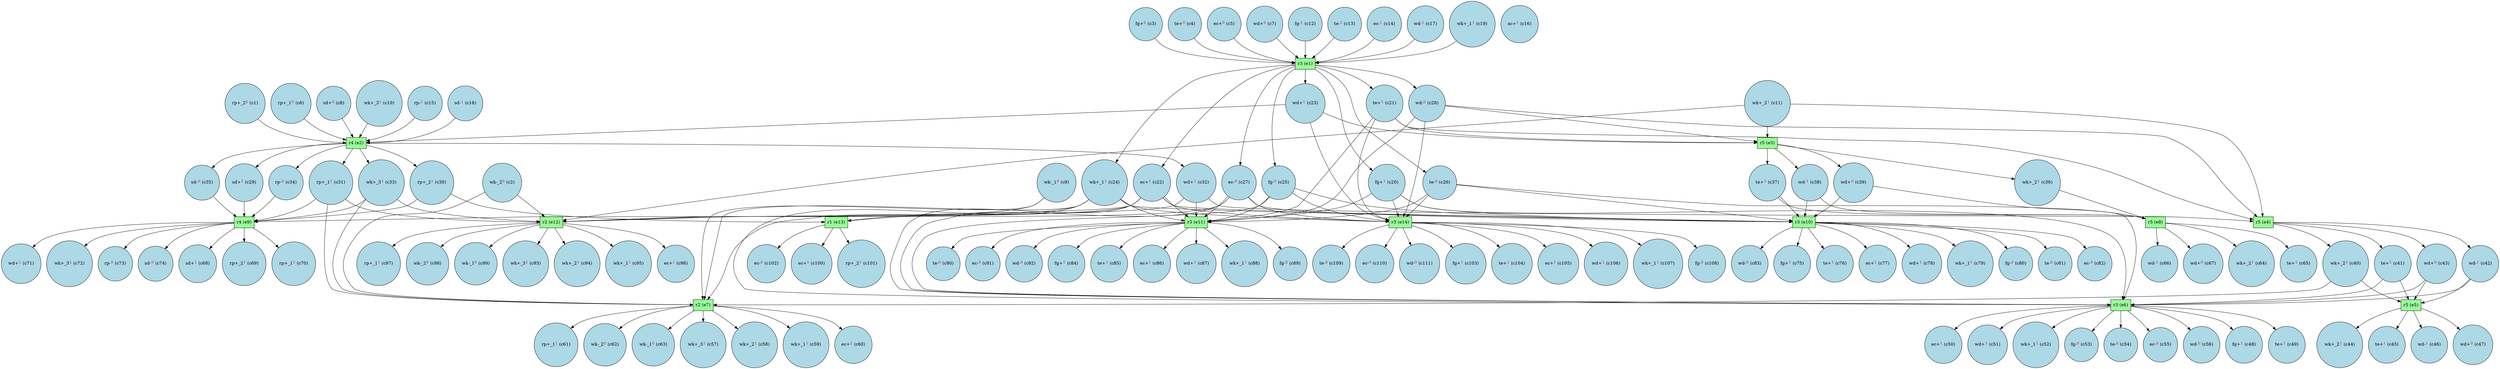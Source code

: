 digraph test {
  c1 -> e2;
  c2 -> e7;
  c2 -> e12;
  c3 -> e1;
  c4 -> e1;
  c5 -> e1;
  c6 -> e2;
  c7 -> e1;
  c8 -> e2;
  c9 -> e7;
  c9 -> e12;
  c10 -> e2;
  c11 -> e4;
  c11 -> e12;
  c11 -> e3;
  c12 -> e1;
  c13 -> e1;
  c14 -> e1;
  c15 -> e2;
  c17 -> e1;
  c18 -> e2;
  c19 -> e1;
  e1 -> c20;
  c20 -> e6;
  c20 -> e10;
  c20 -> e11;
  c20 -> e14;
  e1 -> c21;
  c21 -> e4;
  c21 -> e11;
  c21 -> e3;
  c21 -> e14;
  e1 -> c22;
  c22 -> e6;
  c22 -> e7;
  c22 -> e10;
  c22 -> e11;
  c22 -> e12;
  c22 -> e13;
  c22 -> e14;
  e1 -> c23;
  c23 -> e3;
  c23 -> e2;
  c23 -> e14;
  e1 -> c24;
  c24 -> e6;
  c24 -> e7;
  c24 -> e10;
  c24 -> e11;
  c24 -> e12;
  c24 -> e14;
  e1 -> c25;
  c25 -> e6;
  c25 -> e10;
  c25 -> e11;
  c25 -> e14;
  e1 -> c26;
  c26 -> e6;
  c26 -> e10;
  c26 -> e11;
  c26 -> e14;
  e1 -> c27;
  c27 -> e6;
  c27 -> e10;
  c27 -> e11;
  c27 -> e13;
  c27 -> e14;
  e1 -> c28;
  c28 -> e4;
  c28 -> e11;
  c28 -> e3;
  c28 -> e14;
  e2 -> c29;
  c29 -> e9;
  e2 -> c30;
  c30 -> e9;
  c30 -> e13;
  e2 -> c31;
  c31 -> e7;
  c31 -> e9;
  c31 -> e12;
  e2 -> c32;
  c32 -> e4;
  c32 -> e9;
  c32 -> e11;
  e2 -> c33;
  c33 -> e7;
  c33 -> e9;
  c33 -> e12;
  e2 -> c34;
  c34 -> e9;
  e2 -> c35;
  c35 -> e9;
  e3 -> c36;
  c36 -> e8;
  e3 -> c37;
  c37 -> e8;
  c37 -> e10;
  e3 -> c38;
  c38 -> e8;
  c38 -> e10;
  e3 -> c39;
  c39 -> e8;
  c39 -> e10;
  e4 -> c40;
  c40 -> e5;
  c40 -> e7;
  e4 -> c41;
  c41 -> e5;
  c41 -> e6;
  e4 -> c42;
  c42 -> e5;
  c42 -> e6;
  e4 -> c43;
  c43 -> e5;
  c43 -> e6;
  e5 -> c44;
  e5 -> c45;
  e5 -> c46;
  e5 -> c47;
  e6 -> c48;
  e6 -> c49;
  e6 -> c50;
  e6 -> c51;
  e6 -> c52;
  e6 -> c53;
  e6 -> c54;
  e6 -> c55;
  e6 -> c56;
  e7 -> c57;
  e7 -> c58;
  e7 -> c59;
  e7 -> c60;
  e7 -> c61;
  e7 -> c62;
  e7 -> c63;
  e8 -> c64;
  e8 -> c65;
  e8 -> c66;
  e8 -> c67;
  e9 -> c68;
  e9 -> c69;
  e9 -> c70;
  e9 -> c71;
  e9 -> c72;
  e9 -> c73;
  e9 -> c74;
  e10 -> c75;
  e10 -> c76;
  e10 -> c77;
  e10 -> c78;
  e10 -> c79;
  e10 -> c80;
  e10 -> c81;
  e10 -> c82;
  e10 -> c83;
  e11 -> c84;
  e11 -> c85;
  e11 -> c86;
  e11 -> c87;
  e11 -> c88;
  e11 -> c89;
  e11 -> c90;
  e11 -> c91;
  e11 -> c92;
  e12 -> c93;
  e12 -> c94;
  e12 -> c95;
  e12 -> c96;
  e12 -> c97;
  e12 -> c98;
  e12 -> c99;
  e13 -> c100;
  e13 -> c101;
  e13 -> c102;
  e14 -> c103;
  e14 -> c104;
  e14 -> c105;
  e14 -> c106;
  e14 -> c107;
  e14 -> c108;
  e14 -> c109;
  e14 -> c110;
  e14 -> c111;
  c1 [fillcolor=lightblue label= <rp+_2<FONT COLOR="red"><SUP>0</SUP></FONT>&nbsp;(c1)> shape=circle style=filled];
  c2 [fillcolor=lightblue label= <wk-_2<FONT COLOR="red"><SUP>0</SUP></FONT>&nbsp;(c2)> shape=circle style=filled];
  c3 [fillcolor=lightblue label= <fg+<FONT COLOR="red"><SUP>0</SUP></FONT>&nbsp;(c3)> shape=circle style=filled];
  c4 [fillcolor=lightblue label= <te+<FONT COLOR="red"><SUP>0</SUP></FONT>&nbsp;(c4)> shape=circle style=filled];
  c5 [fillcolor=lightblue label= <ec+<FONT COLOR="red"><SUP>0</SUP></FONT>&nbsp;(c5)> shape=circle style=filled];
  c6 [fillcolor=lightblue label= <rp+_1<FONT COLOR="red"><SUP>0</SUP></FONT>&nbsp;(c6)> shape=circle style=filled];
  c7 [fillcolor=lightblue label= <wd+<FONT COLOR="red"><SUP>0</SUP></FONT>&nbsp;(c7)> shape=circle style=filled];
  c8 [fillcolor=lightblue label= <sd+<FONT COLOR="red"><SUP>0</SUP></FONT>&nbsp;(c8)> shape=circle style=filled];
  c9 [fillcolor=lightblue label= <wk-_1<FONT COLOR="red"><SUP>0</SUP></FONT>&nbsp;(c9)> shape=circle style=filled];
  c10 [fillcolor=lightblue label= <wk+_3<FONT COLOR="red"><SUP>1</SUP></FONT>&nbsp;(c10)> shape=circle style=filled];
  c11 [fillcolor=lightblue label= <wk+_2<FONT COLOR="red"><SUP>1</SUP></FONT>&nbsp;(c11)> shape=circle style=filled];
  c12 [fillcolor=lightblue label= <fg-<FONT COLOR="red"><SUP>1</SUP></FONT>&nbsp;(c12)> shape=circle style=filled];
  c13 [fillcolor=lightblue label= <te-<FONT COLOR="red"><SUP>1</SUP></FONT>&nbsp;(c13)> shape=circle style=filled];
  c14 [fillcolor=lightblue label= <ec-<FONT COLOR="red"><SUP>1</SUP></FONT>&nbsp;(c14)> shape=circle style=filled];
  c15 [fillcolor=lightblue label= <rp-<FONT COLOR="red"><SUP>1</SUP></FONT>&nbsp;(c15)> shape=circle style=filled];
  c16 [fillcolor=lightblue label= <ac+<FONT COLOR="red"><SUP>1</SUP></FONT>&nbsp;(c16)> shape=circle style=filled];
  c17 [fillcolor=lightblue label= <wd-<FONT COLOR="red"><SUP>1</SUP></FONT>&nbsp;(c17)> shape=circle style=filled];
  c18 [fillcolor=lightblue label= <sd-<FONT COLOR="red"><SUP>1</SUP></FONT>&nbsp;(c18)> shape=circle style=filled];
  c19 [fillcolor=lightblue label= <wk+_1<FONT COLOR="red"><SUP>1</SUP></FONT>&nbsp;(c19)> shape=circle style=filled];
  c20 [fillcolor=lightblue label= <fg+<FONT COLOR="red"><SUP>1</SUP></FONT>&nbsp;(c20)> shape=circle style=filled];
  c21 [fillcolor=lightblue label= <te+<FONT COLOR="red"><SUP>1</SUP></FONT>&nbsp;(c21)> shape=circle style=filled];
  c22 [fillcolor=lightblue label= <ec+<FONT COLOR="red"><SUP>1</SUP></FONT>&nbsp;(c22)> shape=circle style=filled];
  c23 [fillcolor=lightblue label= <wd+<FONT COLOR="red"><SUP>1</SUP></FONT>&nbsp;(c23)> shape=circle style=filled];
  c24 [fillcolor=lightblue label= <wk+_1<FONT COLOR="red"><SUP>1</SUP></FONT>&nbsp;(c24)> shape=circle style=filled];
  c25 [fillcolor=lightblue label= <fg-<FONT COLOR="red"><SUP>0</SUP></FONT>&nbsp;(c25)> shape=circle style=filled];
  c26 [fillcolor=lightblue label= <te-<FONT COLOR="red"><SUP>0</SUP></FONT>&nbsp;(c26)> shape=circle style=filled];
  c27 [fillcolor=lightblue label= <ec-<FONT COLOR="red"><SUP>0</SUP></FONT>&nbsp;(c27)> shape=circle style=filled];
  c28 [fillcolor=lightblue label= <wd-<FONT COLOR="red"><SUP>0</SUP></FONT>&nbsp;(c28)> shape=circle style=filled];
  c29 [fillcolor=lightblue label= <sd+<FONT COLOR="red"><SUP>1</SUP></FONT>&nbsp;(c29)> shape=circle style=filled];
  c30 [fillcolor=lightblue label= <rp+_2<FONT COLOR="red"><SUP>1</SUP></FONT>&nbsp;(c30)> shape=circle style=filled];
  c31 [fillcolor=lightblue label= <rp+_1<FONT COLOR="red"><SUP>1</SUP></FONT>&nbsp;(c31)> shape=circle style=filled];
  c32 [fillcolor=lightblue label= <wd+<FONT COLOR="red"><SUP>1</SUP></FONT>&nbsp;(c32)> shape=circle style=filled];
  c33 [fillcolor=lightblue label= <wk+_3<FONT COLOR="red"><SUP>1</SUP></FONT>&nbsp;(c33)> shape=circle style=filled];
  c34 [fillcolor=lightblue label= <rp-<FONT COLOR="red"><SUP>0</SUP></FONT>&nbsp;(c34)> shape=circle style=filled];
  c35 [fillcolor=lightblue label= <sd-<FONT COLOR="red"><SUP>0</SUP></FONT>&nbsp;(c35)> shape=circle style=filled];
  c36 [fillcolor=lightblue label= <wk+_2<FONT COLOR="red"><SUP>1</SUP></FONT>&nbsp;(c36)> shape=circle style=filled];
  c37 [fillcolor=lightblue label= <te+<FONT COLOR="red"><SUP>1</SUP></FONT>&nbsp;(c37)> shape=circle style=filled];
  c38 [fillcolor=lightblue label= <wd-<FONT COLOR="red"><SUP>1</SUP></FONT>&nbsp;(c38)> shape=circle style=filled];
  c39 [fillcolor=lightblue label= <wd+<FONT COLOR="red"><SUP>0</SUP></FONT>&nbsp;(c39)> shape=circle style=filled];
  c40 [fillcolor=lightblue label= <wk+_2<FONT COLOR="red"><SUP>1</SUP></FONT>&nbsp;(c40)> shape=circle style=filled];
  c41 [fillcolor=lightblue label= <te+<FONT COLOR="red"><SUP>1</SUP></FONT>&nbsp;(c41)> shape=circle style=filled];
  c42 [fillcolor=lightblue label= <wd-<FONT COLOR="red"><SUP>1</SUP></FONT>&nbsp;(c42)> shape=circle style=filled];
  c43 [fillcolor=lightblue label= <wd+<FONT COLOR="red"><SUP>0</SUP></FONT>&nbsp;(c43)> shape=circle style=filled];
  c44 [fillcolor=lightblue label= <wk+_2<FONT COLOR="red"><SUP>1</SUP></FONT>&nbsp;(c44)> shape=circle style=filled];
  c45 [fillcolor=lightblue label= <te+<FONT COLOR="red"><SUP>1</SUP></FONT>&nbsp;(c45)> shape=circle style=filled];
  c46 [fillcolor=lightblue label= <wd-<FONT COLOR="red"><SUP>1</SUP></FONT>&nbsp;(c46)> shape=circle style=filled];
  c47 [fillcolor=lightblue label= <wd+<FONT COLOR="red"><SUP>0</SUP></FONT>&nbsp;(c47)> shape=circle style=filled];
  c48 [fillcolor=lightblue label= <fg+<FONT COLOR="red"><SUP>1</SUP></FONT>&nbsp;(c48)> shape=circle style=filled];
  c49 [fillcolor=lightblue label= <te+<FONT COLOR="red"><SUP>1</SUP></FONT>&nbsp;(c49)> shape=circle style=filled];
  c50 [fillcolor=lightblue label= <ec+<FONT COLOR="red"><SUP>1</SUP></FONT>&nbsp;(c50)> shape=circle style=filled];
  c51 [fillcolor=lightblue label= <wd+<FONT COLOR="red"><SUP>1</SUP></FONT>&nbsp;(c51)> shape=circle style=filled];
  c52 [fillcolor=lightblue label= <wk+_1<FONT COLOR="red"><SUP>1</SUP></FONT>&nbsp;(c52)> shape=circle style=filled];
  c53 [fillcolor=lightblue label= <fg-<FONT COLOR="red"><SUP>0</SUP></FONT>&nbsp;(c53)> shape=circle style=filled];
  c54 [fillcolor=lightblue label= <te-<FONT COLOR="red"><SUP>0</SUP></FONT>&nbsp;(c54)> shape=circle style=filled];
  c55 [fillcolor=lightblue label= <ec-<FONT COLOR="red"><SUP>0</SUP></FONT>&nbsp;(c55)> shape=circle style=filled];
  c56 [fillcolor=lightblue label= <wd-<FONT COLOR="red"><SUP>0</SUP></FONT>&nbsp;(c56)> shape=circle style=filled];
  c57 [fillcolor=lightblue label= <wk+_3<FONT COLOR="red"><SUP>1</SUP></FONT>&nbsp;(c57)> shape=circle style=filled];
  c58 [fillcolor=lightblue label= <wk+_2<FONT COLOR="red"><SUP>1</SUP></FONT>&nbsp;(c58)> shape=circle style=filled];
  c59 [fillcolor=lightblue label= <wk+_1<FONT COLOR="red"><SUP>1</SUP></FONT>&nbsp;(c59)> shape=circle style=filled];
  c60 [fillcolor=lightblue label= <ec+<FONT COLOR="red"><SUP>1</SUP></FONT>&nbsp;(c60)> shape=circle style=filled];
  c61 [fillcolor=lightblue label= <rp+_1<FONT COLOR="red"><SUP>1</SUP></FONT>&nbsp;(c61)> shape=circle style=filled];
  c62 [fillcolor=lightblue label= <wk-_2<FONT COLOR="red"><SUP>0</SUP></FONT>&nbsp;(c62)> shape=circle style=filled];
  c63 [fillcolor=lightblue label= <wk-_1<FONT COLOR="red"><SUP>0</SUP></FONT>&nbsp;(c63)> shape=circle style=filled];
  c64 [fillcolor=lightblue label= <wk+_2<FONT COLOR="red"><SUP>1</SUP></FONT>&nbsp;(c64)> shape=circle style=filled];
  c65 [fillcolor=lightblue label= <te+<FONT COLOR="red"><SUP>1</SUP></FONT>&nbsp;(c65)> shape=circle style=filled];
  c66 [fillcolor=lightblue label= <wd-<FONT COLOR="red"><SUP>1</SUP></FONT>&nbsp;(c66)> shape=circle style=filled];
  c67 [fillcolor=lightblue label= <wd+<FONT COLOR="red"><SUP>0</SUP></FONT>&nbsp;(c67)> shape=circle style=filled];
  c68 [fillcolor=lightblue label= <sd+<FONT COLOR="red"><SUP>1</SUP></FONT>&nbsp;(c68)> shape=circle style=filled];
  c69 [fillcolor=lightblue label= <rp+_2<FONT COLOR="red"><SUP>1</SUP></FONT>&nbsp;(c69)> shape=circle style=filled];
  c70 [fillcolor=lightblue label= <rp+_1<FONT COLOR="red"><SUP>1</SUP></FONT>&nbsp;(c70)> shape=circle style=filled];
  c71 [fillcolor=lightblue label= <wd+<FONT COLOR="red"><SUP>1</SUP></FONT>&nbsp;(c71)> shape=circle style=filled];
  c72 [fillcolor=lightblue label= <wk+_3<FONT COLOR="red"><SUP>1</SUP></FONT>&nbsp;(c72)> shape=circle style=filled];
  c73 [fillcolor=lightblue label= <rp-<FONT COLOR="red"><SUP>0</SUP></FONT>&nbsp;(c73)> shape=circle style=filled];
  c74 [fillcolor=lightblue label= <sd-<FONT COLOR="red"><SUP>0</SUP></FONT>&nbsp;(c74)> shape=circle style=filled];
  c75 [fillcolor=lightblue label= <fg+<FONT COLOR="red"><SUP>1</SUP></FONT>&nbsp;(c75)> shape=circle style=filled];
  c76 [fillcolor=lightblue label= <te+<FONT COLOR="red"><SUP>1</SUP></FONT>&nbsp;(c76)> shape=circle style=filled];
  c77 [fillcolor=lightblue label= <ec+<FONT COLOR="red"><SUP>1</SUP></FONT>&nbsp;(c77)> shape=circle style=filled];
  c78 [fillcolor=lightblue label= <wd+<FONT COLOR="red"><SUP>1</SUP></FONT>&nbsp;(c78)> shape=circle style=filled];
  c79 [fillcolor=lightblue label= <wk+_1<FONT COLOR="red"><SUP>1</SUP></FONT>&nbsp;(c79)> shape=circle style=filled];
  c80 [fillcolor=lightblue label= <fg-<FONT COLOR="red"><SUP>0</SUP></FONT>&nbsp;(c80)> shape=circle style=filled];
  c81 [fillcolor=lightblue label= <te-<FONT COLOR="red"><SUP>0</SUP></FONT>&nbsp;(c81)> shape=circle style=filled];
  c82 [fillcolor=lightblue label= <ec-<FONT COLOR="red"><SUP>0</SUP></FONT>&nbsp;(c82)> shape=circle style=filled];
  c83 [fillcolor=lightblue label= <wd-<FONT COLOR="red"><SUP>0</SUP></FONT>&nbsp;(c83)> shape=circle style=filled];
  c84 [fillcolor=lightblue label= <fg+<FONT COLOR="red"><SUP>1</SUP></FONT>&nbsp;(c84)> shape=circle style=filled];
  c85 [fillcolor=lightblue label= <te+<FONT COLOR="red"><SUP>1</SUP></FONT>&nbsp;(c85)> shape=circle style=filled];
  c86 [fillcolor=lightblue label= <ec+<FONT COLOR="red"><SUP>1</SUP></FONT>&nbsp;(c86)> shape=circle style=filled];
  c87 [fillcolor=lightblue label= <wd+<FONT COLOR="red"><SUP>1</SUP></FONT>&nbsp;(c87)> shape=circle style=filled];
  c88 [fillcolor=lightblue label= <wk+_1<FONT COLOR="red"><SUP>1</SUP></FONT>&nbsp;(c88)> shape=circle style=filled];
  c89 [fillcolor=lightblue label= <fg-<FONT COLOR="red"><SUP>0</SUP></FONT>&nbsp;(c89)> shape=circle style=filled];
  c90 [fillcolor=lightblue label= <te-<FONT COLOR="red"><SUP>0</SUP></FONT>&nbsp;(c90)> shape=circle style=filled];
  c91 [fillcolor=lightblue label= <ec-<FONT COLOR="red"><SUP>0</SUP></FONT>&nbsp;(c91)> shape=circle style=filled];
  c92 [fillcolor=lightblue label= <wd-<FONT COLOR="red"><SUP>0</SUP></FONT>&nbsp;(c92)> shape=circle style=filled];
  c93 [fillcolor=lightblue label= <wk+_3<FONT COLOR="red"><SUP>1</SUP></FONT>&nbsp;(c93)> shape=circle style=filled];
  c94 [fillcolor=lightblue label= <wk+_2<FONT COLOR="red"><SUP>1</SUP></FONT>&nbsp;(c94)> shape=circle style=filled];
  c95 [fillcolor=lightblue label= <wk+_1<FONT COLOR="red"><SUP>1</SUP></FONT>&nbsp;(c95)> shape=circle style=filled];
  c96 [fillcolor=lightblue label= <ec+<FONT COLOR="red"><SUP>1</SUP></FONT>&nbsp;(c96)> shape=circle style=filled];
  c97 [fillcolor=lightblue label= <rp+_1<FONT COLOR="red"><SUP>1</SUP></FONT>&nbsp;(c97)> shape=circle style=filled];
  c98 [fillcolor=lightblue label= <wk-_2<FONT COLOR="red"><SUP>0</SUP></FONT>&nbsp;(c98)> shape=circle style=filled];
  c99 [fillcolor=lightblue label= <wk-_1<FONT COLOR="red"><SUP>0</SUP></FONT>&nbsp;(c99)> shape=circle style=filled];
  c100 [fillcolor=lightblue label= <ec+<FONT COLOR="red"><SUP>1</SUP></FONT>&nbsp;(c100)> shape=circle style=filled];
  c101 [fillcolor=lightblue label= <rp+_2<FONT COLOR="red"><SUP>1</SUP></FONT>&nbsp;(c101)> shape=circle style=filled];
  c102 [fillcolor=lightblue label= <ec-<FONT COLOR="red"><SUP>0</SUP></FONT>&nbsp;(c102)> shape=circle style=filled];
  c103 [fillcolor=lightblue label= <fg+<FONT COLOR="red"><SUP>1</SUP></FONT>&nbsp;(c103)> shape=circle style=filled];
  c104 [fillcolor=lightblue label= <te+<FONT COLOR="red"><SUP>1</SUP></FONT>&nbsp;(c104)> shape=circle style=filled];
  c105 [fillcolor=lightblue label= <ec+<FONT COLOR="red"><SUP>1</SUP></FONT>&nbsp;(c105)> shape=circle style=filled];
  c106 [fillcolor=lightblue label= <wd+<FONT COLOR="red"><SUP>1</SUP></FONT>&nbsp;(c106)> shape=circle style=filled];
  c107 [fillcolor=lightblue label= <wk+_1<FONT COLOR="red"><SUP>1</SUP></FONT>&nbsp;(c107)> shape=circle style=filled];
  c108 [fillcolor=lightblue label= <fg-<FONT COLOR="red"><SUP>0</SUP></FONT>&nbsp;(c108)> shape=circle style=filled];
  c109 [fillcolor=lightblue label= <te-<FONT COLOR="red"><SUP>0</SUP></FONT>&nbsp;(c109)> shape=circle style=filled];
  c110 [fillcolor=lightblue label= <ec-<FONT COLOR="red"><SUP>0</SUP></FONT>&nbsp;(c110)> shape=circle style=filled];
  c111 [fillcolor=lightblue label= <wd-<FONT COLOR="red"><SUP>0</SUP></FONT>&nbsp;(c111)> shape=circle style=filled];
  e1 [fillcolor=palegreen label="r3 (e1)" shape=box style=filled];
  e2 [fillcolor=palegreen label="r4 (e2)" shape=box style=filled];
  e3 [fillcolor=palegreen label="r5 (e3)" shape=box style=filled];
  e4 [fillcolor=palegreen label="r5 (e4)" shape=box style=filled];
  e5 [fillcolor=palegreen label="r5 (e5)" shape=box style=filled];
  e6 [fillcolor=palegreen label="r3 (e6)" shape=box style=filled];
  e7 [fillcolor=palegreen label="r2 (e7)" shape=box style=filled];
  e8 [fillcolor=palegreen label="r5 (e8)" shape=box style=filled];
  e9 [fillcolor=palegreen label="r4 (e9)" shape=box style=filled];
  e10 [fillcolor=palegreen label="r3 (e10)" shape=box style=filled];
  e11 [fillcolor=palegreen label="r3 (e11)" shape=box style=filled];
  e12 [fillcolor=palegreen label="r2 (e12)" shape=box style=filled];
  e13 [fillcolor=palegreen label="r1 (e13)" shape=box style=filled];
  e14 [fillcolor=palegreen label="r3 (e14)" shape=box style=filled];
}
